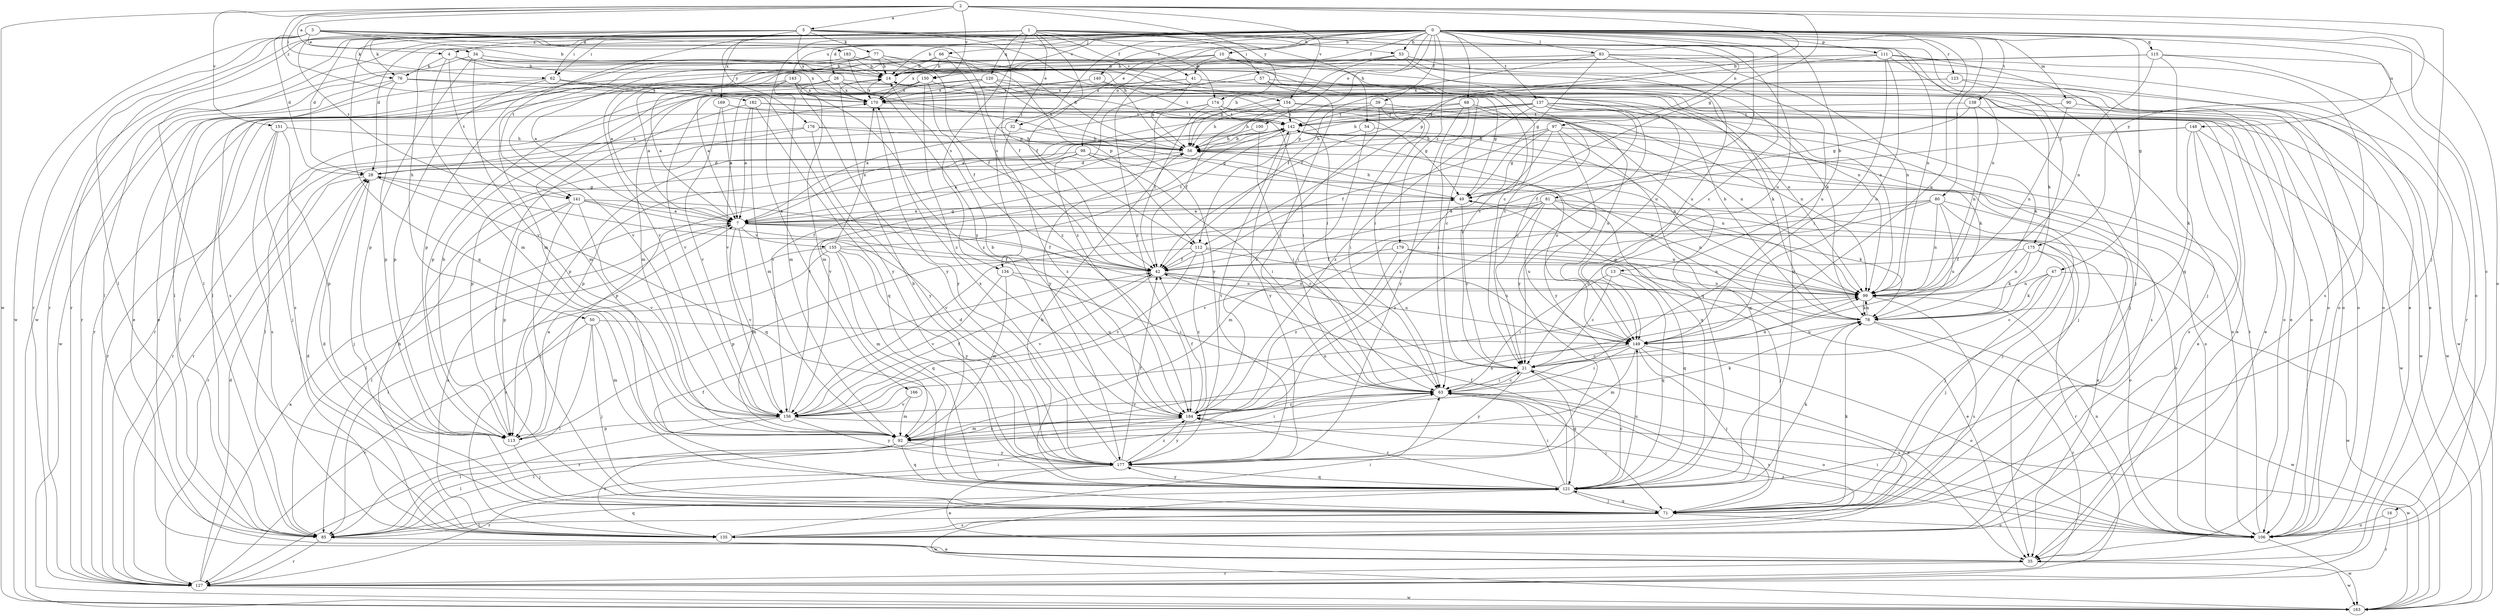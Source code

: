 strict digraph  {
0;
1;
2;
3;
4;
5;
7;
10;
13;
14;
16;
21;
26;
28;
32;
34;
35;
39;
41;
42;
47;
49;
50;
53;
54;
56;
57;
62;
63;
66;
68;
71;
76;
77;
78;
80;
81;
83;
85;
90;
92;
97;
98;
99;
100;
106;
111;
112;
113;
115;
120;
121;
123;
127;
134;
135;
137;
138;
140;
141;
142;
143;
148;
149;
150;
151;
154;
155;
156;
163;
166;
169;
170;
174;
175;
176;
177;
179;
182;
183;
184;
0 -> 10  [label=b];
0 -> 13  [label=b];
0 -> 14  [label=b];
0 -> 16  [label=c];
0 -> 21  [label=c];
0 -> 26  [label=d];
0 -> 28  [label=d];
0 -> 32  [label=e];
0 -> 39  [label=f];
0 -> 41  [label=f];
0 -> 47  [label=g];
0 -> 50  [label=h];
0 -> 53  [label=h];
0 -> 66  [label=j];
0 -> 68  [label=j];
0 -> 80  [label=l];
0 -> 81  [label=l];
0 -> 83  [label=l];
0 -> 85  [label=l];
0 -> 90  [label=m];
0 -> 97  [label=n];
0 -> 98  [label=n];
0 -> 100  [label=o];
0 -> 106  [label=o];
0 -> 111  [label=p];
0 -> 112  [label=p];
0 -> 115  [label=q];
0 -> 123  [label=r];
0 -> 134  [label=s];
0 -> 137  [label=t];
0 -> 138  [label=t];
0 -> 140  [label=t];
0 -> 141  [label=t];
0 -> 143  [label=u];
0 -> 148  [label=u];
0 -> 149  [label=u];
0 -> 150  [label=v];
0 -> 166  [label=x];
0 -> 169  [label=x];
0 -> 179  [label=z];
1 -> 4  [label=a];
1 -> 28  [label=d];
1 -> 32  [label=e];
1 -> 41  [label=f];
1 -> 42  [label=f];
1 -> 53  [label=h];
1 -> 54  [label=h];
1 -> 57  [label=i];
1 -> 62  [label=i];
1 -> 76  [label=k];
1 -> 99  [label=n];
1 -> 120  [label=q];
1 -> 121  [label=q];
1 -> 127  [label=r];
1 -> 134  [label=s];
1 -> 149  [label=u];
1 -> 163  [label=w];
1 -> 174  [label=y];
2 -> 4  [label=a];
2 -> 5  [label=a];
2 -> 49  [label=g];
2 -> 62  [label=i];
2 -> 71  [label=j];
2 -> 112  [label=p];
2 -> 150  [label=v];
2 -> 151  [label=v];
2 -> 154  [label=v];
2 -> 163  [label=w];
2 -> 174  [label=y];
2 -> 175  [label=y];
2 -> 182  [label=z];
3 -> 14  [label=b];
3 -> 21  [label=c];
3 -> 28  [label=d];
3 -> 34  [label=e];
3 -> 56  [label=h];
3 -> 85  [label=l];
3 -> 112  [label=p];
3 -> 127  [label=r];
3 -> 163  [label=w];
3 -> 183  [label=z];
4 -> 14  [label=b];
4 -> 76  [label=k];
4 -> 92  [label=m];
4 -> 112  [label=p];
4 -> 141  [label=t];
4 -> 170  [label=x];
5 -> 42  [label=f];
5 -> 62  [label=i];
5 -> 76  [label=k];
5 -> 77  [label=k];
5 -> 99  [label=n];
5 -> 127  [label=r];
5 -> 141  [label=t];
5 -> 154  [label=v];
5 -> 170  [label=x];
5 -> 175  [label=y];
5 -> 176  [label=y];
7 -> 42  [label=f];
7 -> 49  [label=g];
7 -> 85  [label=l];
7 -> 92  [label=m];
7 -> 99  [label=n];
7 -> 106  [label=o];
7 -> 155  [label=v];
7 -> 156  [label=v];
10 -> 14  [label=b];
10 -> 63  [label=i];
10 -> 78  [label=k];
10 -> 121  [label=q];
10 -> 135  [label=s];
10 -> 156  [label=v];
10 -> 184  [label=z];
13 -> 21  [label=c];
13 -> 63  [label=i];
13 -> 99  [label=n];
13 -> 121  [label=q];
14 -> 170  [label=x];
16 -> 106  [label=o];
16 -> 127  [label=r];
21 -> 63  [label=i];
21 -> 99  [label=n];
21 -> 121  [label=q];
21 -> 135  [label=s];
21 -> 177  [label=y];
26 -> 7  [label=a];
26 -> 92  [label=m];
26 -> 106  [label=o];
26 -> 127  [label=r];
26 -> 170  [label=x];
26 -> 177  [label=y];
28 -> 49  [label=g];
28 -> 71  [label=j];
28 -> 121  [label=q];
28 -> 127  [label=r];
28 -> 170  [label=x];
32 -> 56  [label=h];
32 -> 85  [label=l];
32 -> 184  [label=z];
34 -> 14  [label=b];
34 -> 85  [label=l];
34 -> 99  [label=n];
34 -> 113  [label=p];
34 -> 149  [label=u];
34 -> 156  [label=v];
35 -> 127  [label=r];
35 -> 163  [label=w];
39 -> 56  [label=h];
39 -> 63  [label=i];
39 -> 99  [label=n];
39 -> 142  [label=t];
39 -> 184  [label=z];
41 -> 35  [label=e];
41 -> 56  [label=h];
41 -> 106  [label=o];
41 -> 135  [label=s];
41 -> 170  [label=x];
42 -> 35  [label=e];
42 -> 99  [label=n];
42 -> 149  [label=u];
42 -> 156  [label=v];
47 -> 21  [label=c];
47 -> 71  [label=j];
47 -> 78  [label=k];
47 -> 99  [label=n];
47 -> 163  [label=w];
49 -> 7  [label=a];
49 -> 21  [label=c];
49 -> 56  [label=h];
49 -> 106  [label=o];
50 -> 71  [label=j];
50 -> 85  [label=l];
50 -> 92  [label=m];
50 -> 127  [label=r];
50 -> 149  [label=u];
53 -> 14  [label=b];
53 -> 21  [label=c];
53 -> 35  [label=e];
53 -> 56  [label=h];
53 -> 149  [label=u];
53 -> 184  [label=z];
54 -> 56  [label=h];
54 -> 63  [label=i];
54 -> 99  [label=n];
56 -> 28  [label=d];
56 -> 106  [label=o];
57 -> 63  [label=i];
57 -> 78  [label=k];
57 -> 106  [label=o];
57 -> 156  [label=v];
57 -> 170  [label=x];
62 -> 35  [label=e];
62 -> 113  [label=p];
62 -> 170  [label=x];
62 -> 177  [label=y];
63 -> 21  [label=c];
63 -> 71  [label=j];
63 -> 106  [label=o];
63 -> 135  [label=s];
63 -> 156  [label=v];
63 -> 184  [label=z];
66 -> 14  [label=b];
66 -> 63  [label=i];
66 -> 156  [label=v];
66 -> 170  [label=x];
66 -> 184  [label=z];
68 -> 63  [label=i];
68 -> 85  [label=l];
68 -> 106  [label=o];
68 -> 142  [label=t];
68 -> 149  [label=u];
68 -> 177  [label=y];
71 -> 28  [label=d];
71 -> 42  [label=f];
71 -> 78  [label=k];
71 -> 85  [label=l];
71 -> 106  [label=o];
71 -> 121  [label=q];
71 -> 135  [label=s];
76 -> 21  [label=c];
76 -> 35  [label=e];
76 -> 99  [label=n];
76 -> 113  [label=p];
76 -> 163  [label=w];
76 -> 170  [label=x];
77 -> 7  [label=a];
77 -> 14  [label=b];
77 -> 42  [label=f];
77 -> 56  [label=h];
77 -> 92  [label=m];
77 -> 99  [label=n];
77 -> 113  [label=p];
78 -> 14  [label=b];
78 -> 49  [label=g];
78 -> 56  [label=h];
78 -> 99  [label=n];
78 -> 127  [label=r];
78 -> 149  [label=u];
78 -> 163  [label=w];
80 -> 7  [label=a];
80 -> 21  [label=c];
80 -> 35  [label=e];
80 -> 71  [label=j];
80 -> 99  [label=n];
80 -> 149  [label=u];
80 -> 156  [label=v];
81 -> 7  [label=a];
81 -> 35  [label=e];
81 -> 78  [label=k];
81 -> 92  [label=m];
81 -> 99  [label=n];
81 -> 149  [label=u];
81 -> 156  [label=v];
81 -> 184  [label=z];
83 -> 14  [label=b];
83 -> 35  [label=e];
83 -> 42  [label=f];
83 -> 49  [label=g];
83 -> 85  [label=l];
83 -> 99  [label=n];
83 -> 149  [label=u];
85 -> 35  [label=e];
85 -> 63  [label=i];
85 -> 121  [label=q];
85 -> 127  [label=r];
90 -> 99  [label=n];
90 -> 142  [label=t];
90 -> 163  [label=w];
92 -> 63  [label=i];
92 -> 85  [label=l];
92 -> 99  [label=n];
92 -> 121  [label=q];
92 -> 135  [label=s];
92 -> 177  [label=y];
92 -> 184  [label=z];
97 -> 42  [label=f];
97 -> 49  [label=g];
97 -> 56  [label=h];
97 -> 78  [label=k];
97 -> 121  [label=q];
97 -> 177  [label=y];
97 -> 184  [label=z];
98 -> 7  [label=a];
98 -> 28  [label=d];
98 -> 63  [label=i];
98 -> 99  [label=n];
98 -> 113  [label=p];
98 -> 121  [label=q];
99 -> 78  [label=k];
99 -> 135  [label=s];
100 -> 56  [label=h];
100 -> 63  [label=i];
106 -> 63  [label=i];
106 -> 99  [label=n];
106 -> 142  [label=t];
106 -> 163  [label=w];
106 -> 184  [label=z];
111 -> 7  [label=a];
111 -> 14  [label=b];
111 -> 42  [label=f];
111 -> 63  [label=i];
111 -> 71  [label=j];
111 -> 78  [label=k];
111 -> 135  [label=s];
111 -> 149  [label=u];
112 -> 42  [label=f];
112 -> 99  [label=n];
112 -> 113  [label=p];
112 -> 149  [label=u];
112 -> 156  [label=v];
112 -> 184  [label=z];
113 -> 7  [label=a];
113 -> 14  [label=b];
113 -> 71  [label=j];
115 -> 14  [label=b];
115 -> 85  [label=l];
115 -> 99  [label=n];
115 -> 106  [label=o];
115 -> 121  [label=q];
115 -> 127  [label=r];
120 -> 7  [label=a];
120 -> 49  [label=g];
120 -> 56  [label=h];
120 -> 92  [label=m];
120 -> 106  [label=o];
120 -> 170  [label=x];
121 -> 14  [label=b];
121 -> 21  [label=c];
121 -> 42  [label=f];
121 -> 56  [label=h];
121 -> 63  [label=i];
121 -> 71  [label=j];
121 -> 78  [label=k];
121 -> 149  [label=u];
121 -> 163  [label=w];
121 -> 177  [label=y];
121 -> 184  [label=z];
123 -> 56  [label=h];
123 -> 71  [label=j];
123 -> 163  [label=w];
123 -> 170  [label=x];
127 -> 7  [label=a];
127 -> 28  [label=d];
127 -> 163  [label=w];
134 -> 63  [label=i];
134 -> 92  [label=m];
134 -> 99  [label=n];
134 -> 156  [label=v];
135 -> 7  [label=a];
135 -> 28  [label=d];
135 -> 56  [label=h];
135 -> 63  [label=i];
137 -> 7  [label=a];
137 -> 21  [label=c];
137 -> 35  [label=e];
137 -> 56  [label=h];
137 -> 78  [label=k];
137 -> 106  [label=o];
137 -> 113  [label=p];
137 -> 142  [label=t];
137 -> 177  [label=y];
137 -> 184  [label=z];
138 -> 49  [label=g];
138 -> 71  [label=j];
138 -> 99  [label=n];
138 -> 142  [label=t];
140 -> 106  [label=o];
140 -> 142  [label=t];
140 -> 156  [label=v];
140 -> 170  [label=x];
141 -> 7  [label=a];
141 -> 21  [label=c];
141 -> 42  [label=f];
141 -> 71  [label=j];
141 -> 85  [label=l];
141 -> 113  [label=p];
141 -> 156  [label=v];
142 -> 56  [label=h];
142 -> 71  [label=j];
142 -> 106  [label=o];
142 -> 113  [label=p];
142 -> 127  [label=r];
142 -> 149  [label=u];
142 -> 156  [label=v];
142 -> 177  [label=y];
143 -> 7  [label=a];
143 -> 92  [label=m];
143 -> 127  [label=r];
143 -> 170  [label=x];
143 -> 177  [label=y];
143 -> 184  [label=z];
148 -> 35  [label=e];
148 -> 42  [label=f];
148 -> 56  [label=h];
148 -> 78  [label=k];
148 -> 135  [label=s];
148 -> 163  [label=w];
149 -> 21  [label=c];
149 -> 35  [label=e];
149 -> 63  [label=i];
149 -> 71  [label=j];
149 -> 92  [label=m];
149 -> 106  [label=o];
149 -> 127  [label=r];
150 -> 42  [label=f];
150 -> 63  [label=i];
150 -> 92  [label=m];
150 -> 113  [label=p];
150 -> 170  [label=x];
150 -> 184  [label=z];
151 -> 56  [label=h];
151 -> 71  [label=j];
151 -> 113  [label=p];
151 -> 127  [label=r];
151 -> 135  [label=s];
154 -> 42  [label=f];
154 -> 56  [label=h];
154 -> 121  [label=q];
154 -> 142  [label=t];
154 -> 156  [label=v];
154 -> 163  [label=w];
155 -> 42  [label=f];
155 -> 85  [label=l];
155 -> 92  [label=m];
155 -> 121  [label=q];
155 -> 135  [label=s];
155 -> 142  [label=t];
155 -> 170  [label=x];
155 -> 177  [label=y];
156 -> 42  [label=f];
156 -> 85  [label=l];
156 -> 99  [label=n];
156 -> 113  [label=p];
156 -> 142  [label=t];
156 -> 163  [label=w];
156 -> 177  [label=y];
166 -> 92  [label=m];
166 -> 156  [label=v];
169 -> 7  [label=a];
169 -> 135  [label=s];
169 -> 142  [label=t];
169 -> 156  [label=v];
170 -> 142  [label=t];
170 -> 177  [label=y];
174 -> 7  [label=a];
174 -> 42  [label=f];
174 -> 49  [label=g];
174 -> 99  [label=n];
174 -> 142  [label=t];
174 -> 177  [label=y];
175 -> 42  [label=f];
175 -> 71  [label=j];
175 -> 78  [label=k];
175 -> 99  [label=n];
175 -> 127  [label=r];
176 -> 49  [label=g];
176 -> 56  [label=h];
176 -> 113  [label=p];
176 -> 127  [label=r];
176 -> 177  [label=y];
177 -> 28  [label=d];
177 -> 35  [label=e];
177 -> 42  [label=f];
177 -> 121  [label=q];
177 -> 127  [label=r];
177 -> 142  [label=t];
177 -> 170  [label=x];
177 -> 184  [label=z];
179 -> 42  [label=f];
179 -> 71  [label=j];
179 -> 121  [label=q];
179 -> 184  [label=z];
182 -> 7  [label=a];
182 -> 35  [label=e];
182 -> 71  [label=j];
182 -> 92  [label=m];
182 -> 121  [label=q];
182 -> 142  [label=t];
183 -> 14  [label=b];
183 -> 21  [label=c];
183 -> 127  [label=r];
183 -> 184  [label=z];
184 -> 14  [label=b];
184 -> 42  [label=f];
184 -> 78  [label=k];
184 -> 85  [label=l];
184 -> 92  [label=m];
184 -> 177  [label=y];
}
